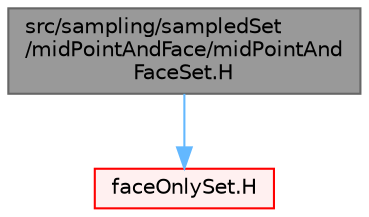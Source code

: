 digraph "src/sampling/sampledSet/midPointAndFace/midPointAndFaceSet.H"
{
 // LATEX_PDF_SIZE
  bgcolor="transparent";
  edge [fontname=Helvetica,fontsize=10,labelfontname=Helvetica,labelfontsize=10];
  node [fontname=Helvetica,fontsize=10,shape=box,height=0.2,width=0.4];
  Node1 [id="Node000001",label="src/sampling/sampledSet\l/midPointAndFace/midPointAnd\lFaceSet.H",height=0.2,width=0.4,color="gray40", fillcolor="grey60", style="filled", fontcolor="black",tooltip=" "];
  Node1 -> Node2 [id="edge1_Node000001_Node000002",color="steelblue1",style="solid",tooltip=" "];
  Node2 [id="Node000002",label="faceOnlySet.H",height=0.2,width=0.4,color="red", fillcolor="#FFF0F0", style="filled",URL="$faceOnlySet_8H.html",tooltip=" "];
}
